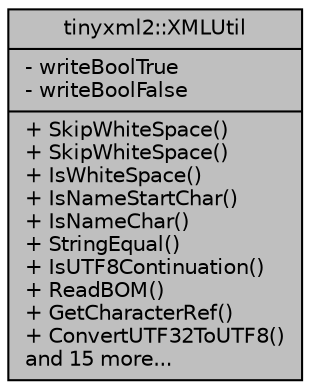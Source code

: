 digraph "tinyxml2::XMLUtil"
{
 // LATEX_PDF_SIZE
  edge [fontname="Helvetica",fontsize="10",labelfontname="Helvetica",labelfontsize="10"];
  node [fontname="Helvetica",fontsize="10",shape=record];
  Node1 [label="{tinyxml2::XMLUtil\n|- writeBoolTrue\l- writeBoolFalse\l|+ SkipWhiteSpace()\l+ SkipWhiteSpace()\l+ IsWhiteSpace()\l+ IsNameStartChar()\l+ IsNameChar()\l+ StringEqual()\l+ IsUTF8Continuation()\l+ ReadBOM()\l+ GetCharacterRef()\l+ ConvertUTF32ToUTF8()\land 15 more...\l}",height=0.2,width=0.4,color="black", fillcolor="grey75", style="filled", fontcolor="black",tooltip=" "];
}

